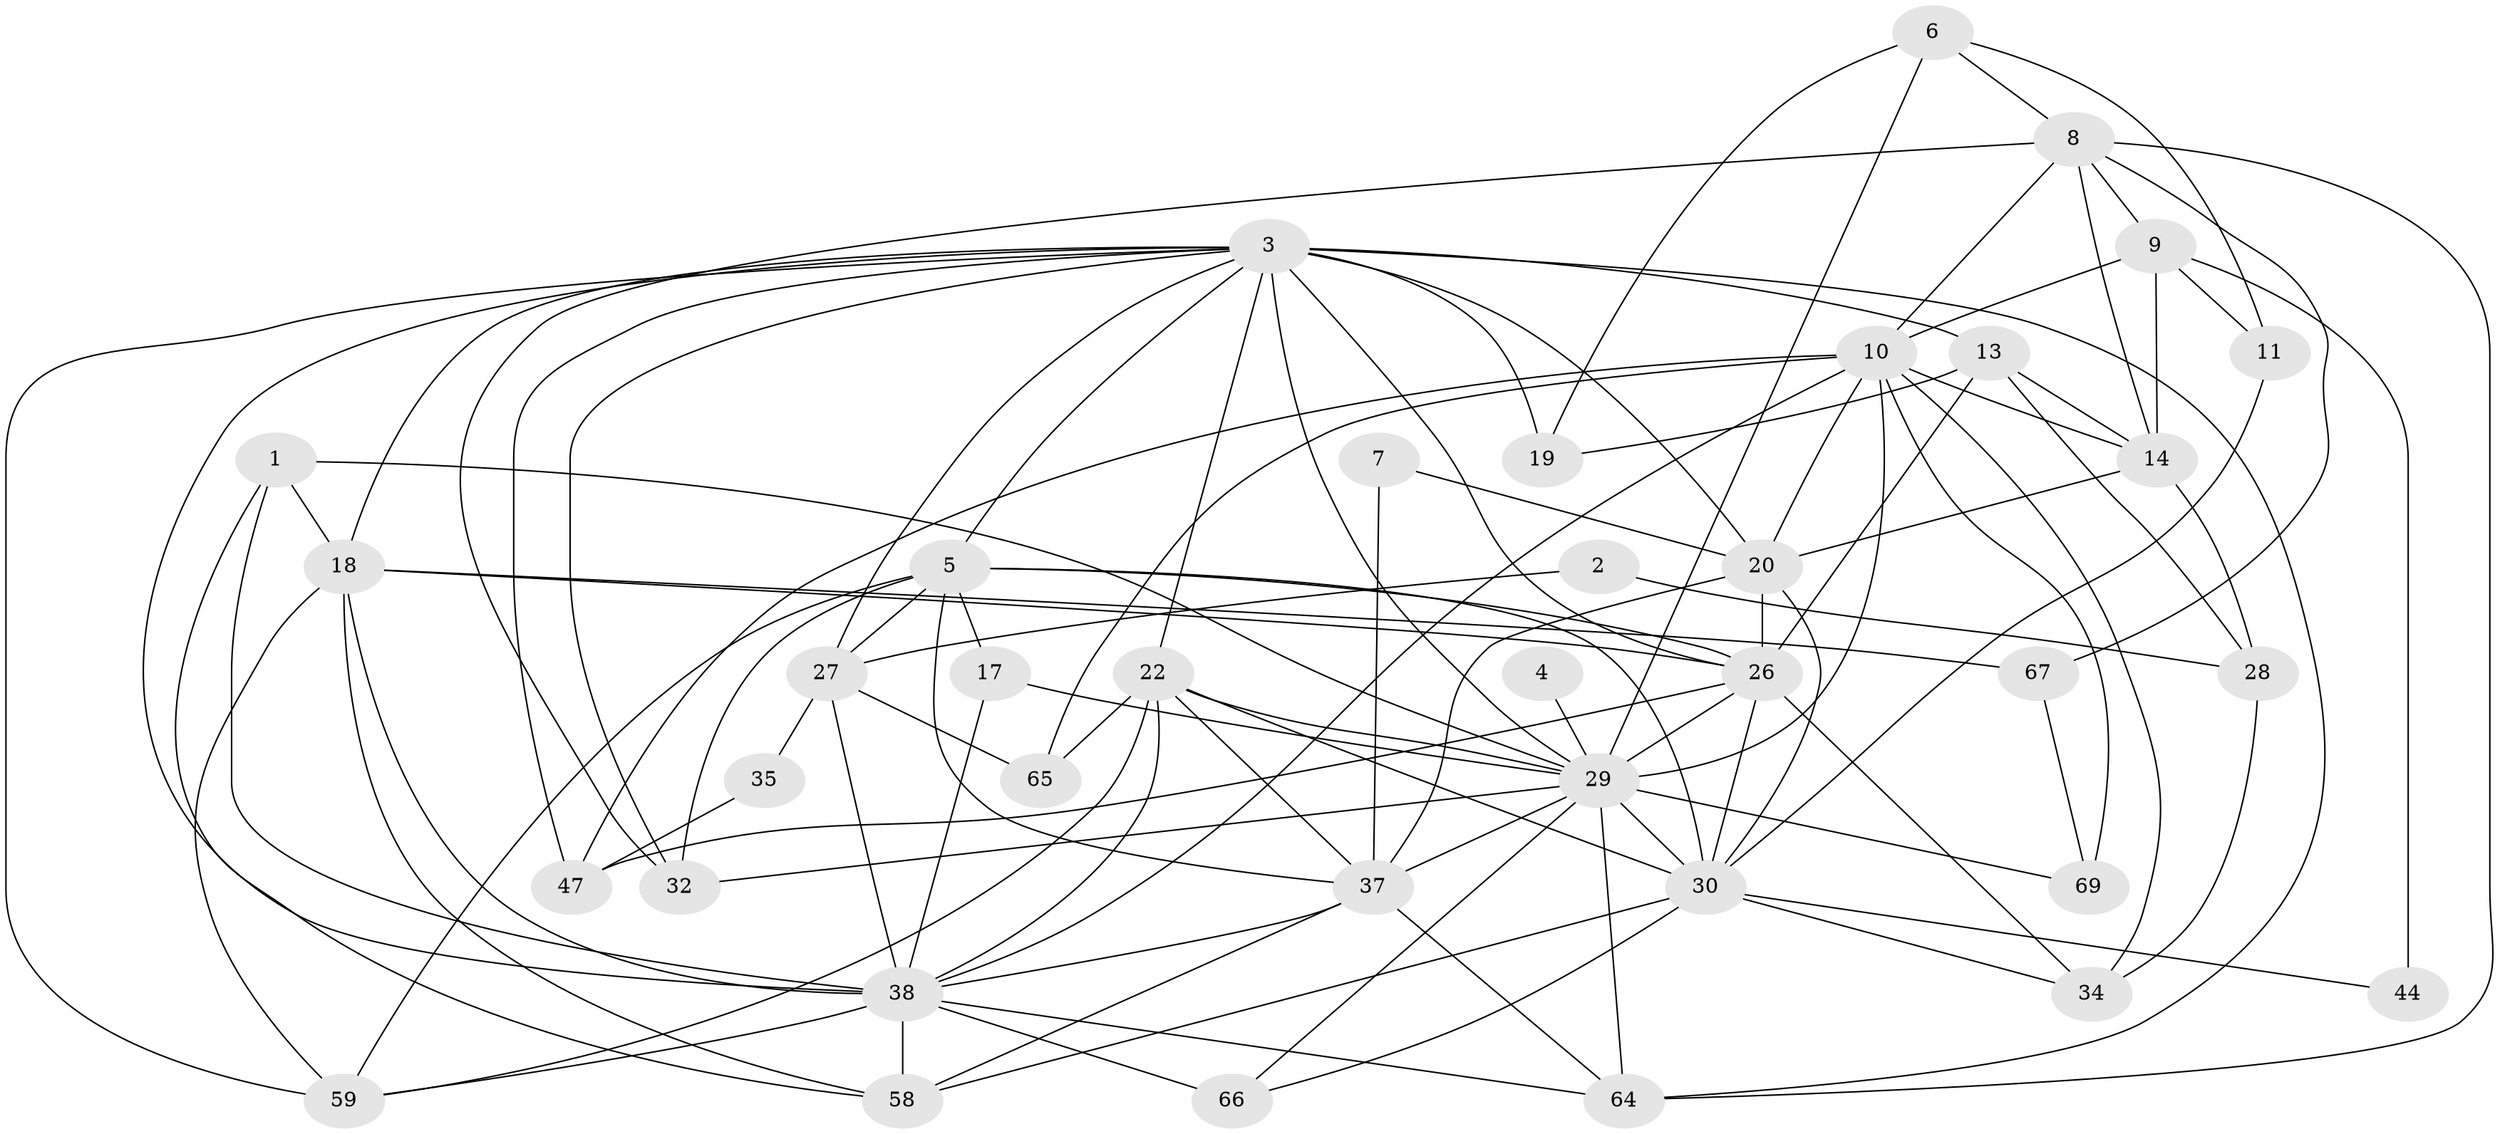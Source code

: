 // original degree distribution, {4: 0.22666666666666666, 2: 0.09333333333333334, 7: 0.05333333333333334, 5: 0.18666666666666668, 6: 0.06666666666666667, 3: 0.36, 9: 0.013333333333333334}
// Generated by graph-tools (version 1.1) at 2025/15/03/09/25 04:15:16]
// undirected, 37 vertices, 102 edges
graph export_dot {
graph [start="1"]
  node [color=gray90,style=filled];
  1 [super="+12"];
  2;
  3 [super="+72+15+71+43"];
  4;
  5 [super="+21+55"];
  6;
  7;
  8 [super="+48"];
  9;
  10 [super="+42+25"];
  11;
  13 [super="+24"];
  14 [super="+62"];
  17 [super="+49"];
  18 [super="+74"];
  19;
  20 [super="+54"];
  22 [super="+56"];
  26 [super="+52+68"];
  27 [super="+73"];
  28;
  29 [super="+31+36"];
  30 [super="+45+51"];
  32;
  34;
  35;
  37 [super="+50+41"];
  38 [super="+40+39"];
  44;
  47 [super="+63"];
  58;
  59;
  64;
  65;
  66;
  67;
  69;
  1 -- 29 [weight=2];
  1 -- 38 [weight=2];
  1 -- 18;
  1 -- 58;
  2 -- 27;
  2 -- 28;
  3 -- 64;
  3 -- 27;
  3 -- 38;
  3 -- 32;
  3 -- 5;
  3 -- 18;
  3 -- 19;
  3 -- 20 [weight=2];
  3 -- 26;
  3 -- 59;
  3 -- 13 [weight=2];
  3 -- 29;
  3 -- 22;
  3 -- 47;
  4 -- 29 [weight=2];
  5 -- 17;
  5 -- 27;
  5 -- 59;
  5 -- 32;
  5 -- 26;
  5 -- 30;
  5 -- 37;
  6 -- 11;
  6 -- 19;
  6 -- 8;
  6 -- 29;
  7 -- 20;
  7 -- 37;
  8 -- 32;
  8 -- 9;
  8 -- 10;
  8 -- 64;
  8 -- 67;
  8 -- 14;
  9 -- 10;
  9 -- 11;
  9 -- 44;
  9 -- 14;
  10 -- 65;
  10 -- 38;
  10 -- 34;
  10 -- 69;
  10 -- 14;
  10 -- 20;
  10 -- 29;
  10 -- 47;
  11 -- 30;
  13 -- 14;
  13 -- 19;
  13 -- 26;
  13 -- 28;
  14 -- 28;
  14 -- 20;
  17 -- 38;
  17 -- 29;
  18 -- 59;
  18 -- 58;
  18 -- 67;
  18 -- 26;
  18 -- 38;
  20 -- 30;
  20 -- 37;
  20 -- 26;
  22 -- 65;
  22 -- 38;
  22 -- 59;
  22 -- 37;
  22 -- 30;
  22 -- 29;
  26 -- 30;
  26 -- 47;
  26 -- 34;
  26 -- 29;
  27 -- 65;
  27 -- 35;
  27 -- 38;
  28 -- 34;
  29 -- 32;
  29 -- 64;
  29 -- 66;
  29 -- 37;
  29 -- 69;
  29 -- 30 [weight=2];
  30 -- 58;
  30 -- 34;
  30 -- 66;
  30 -- 44;
  35 -- 47;
  37 -- 58;
  37 -- 64;
  37 -- 38;
  38 -- 59;
  38 -- 66 [weight=2];
  38 -- 58;
  38 -- 64;
  67 -- 69;
}
